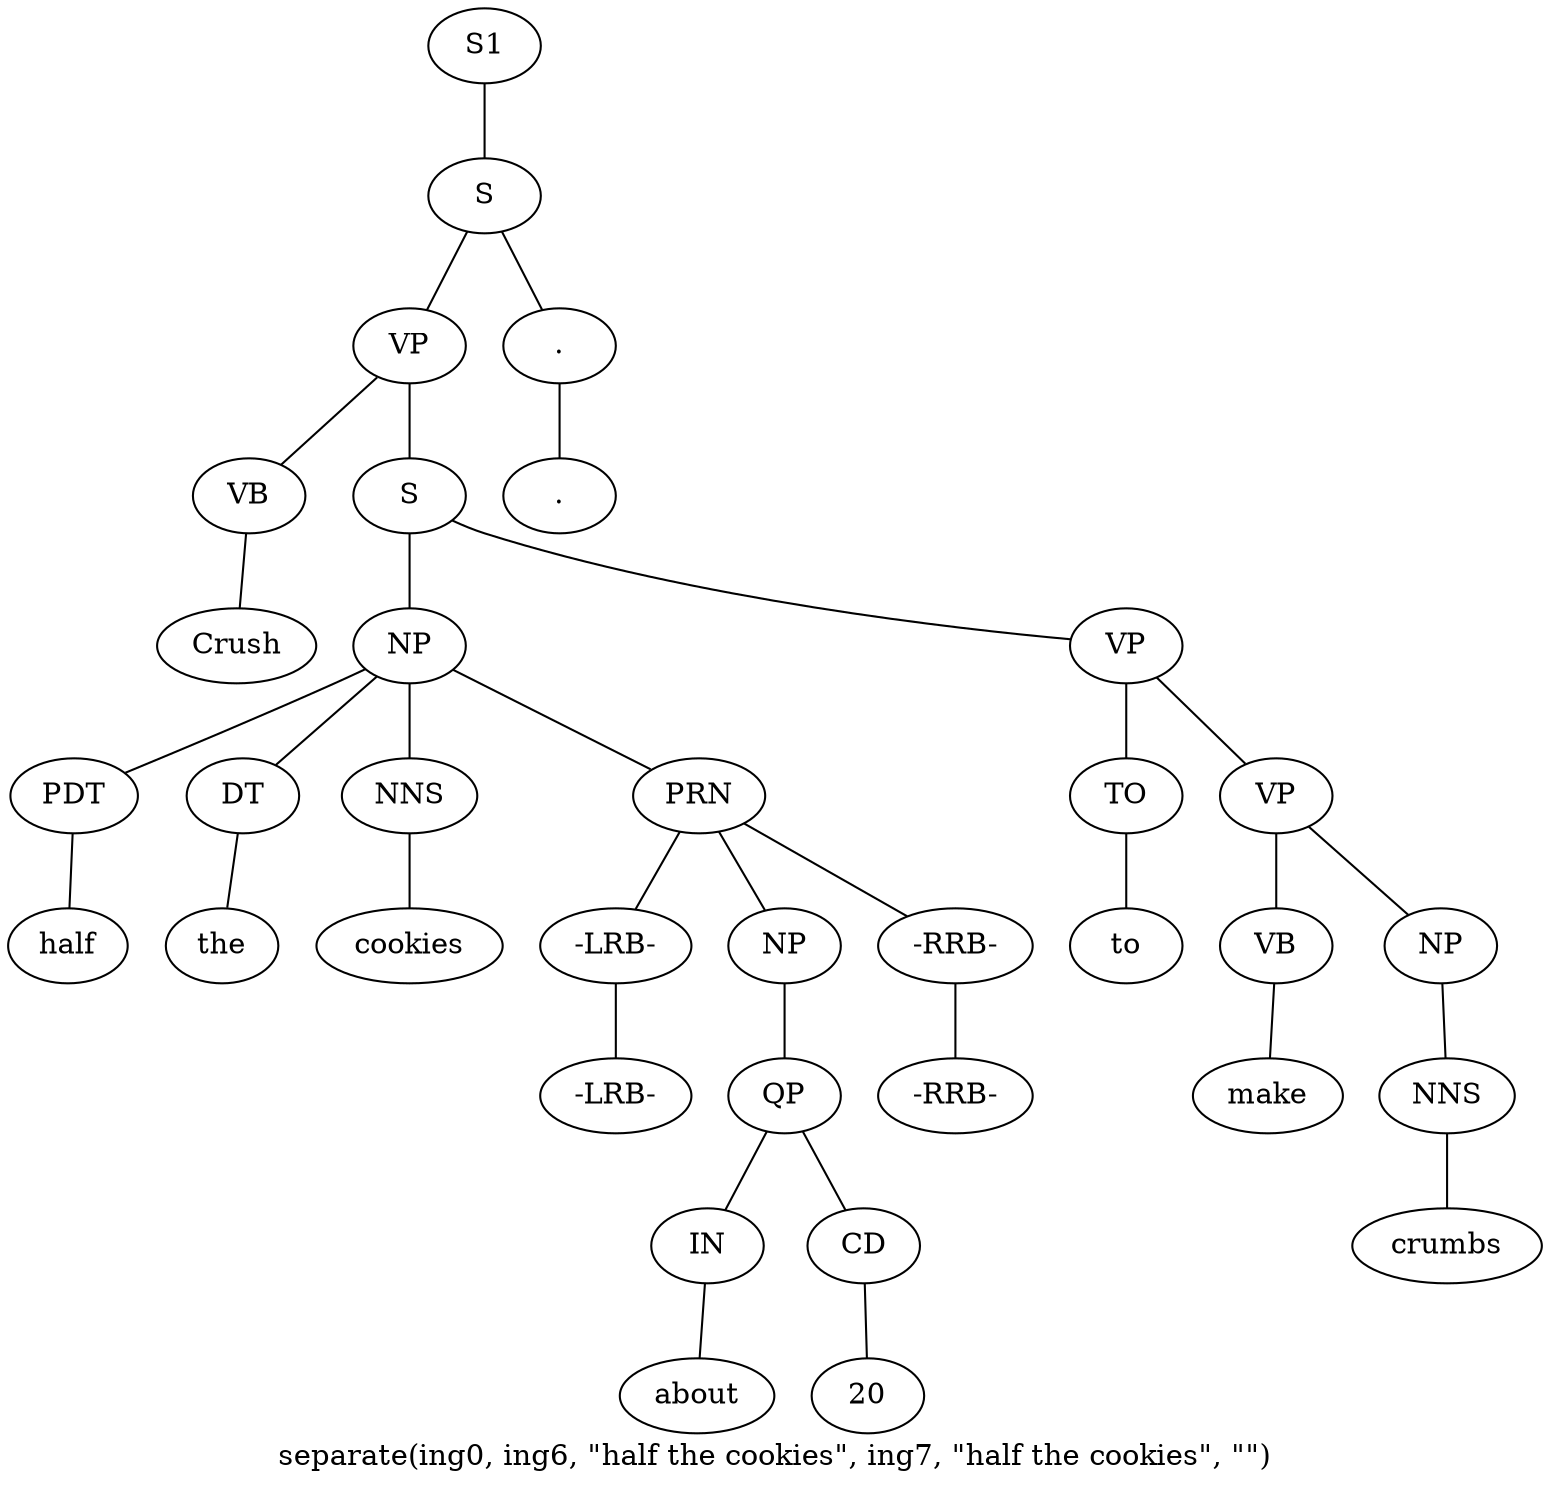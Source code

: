 graph SyntaxGraph {
	label = "separate(ing0, ing6, \"half the cookies\", ing7, \"half the cookies\", \"\")";
	Node0 [label="S1"];
	Node1 [label="S"];
	Node2 [label="VP"];
	Node3 [label="VB"];
	Node4 [label="Crush"];
	Node5 [label="S"];
	Node6 [label="NP"];
	Node7 [label="PDT"];
	Node8 [label="half"];
	Node9 [label="DT"];
	Node10 [label="the"];
	Node11 [label="NNS"];
	Node12 [label="cookies"];
	Node13 [label="PRN"];
	Node14 [label="-LRB-"];
	Node15 [label="-LRB-"];
	Node16 [label="NP"];
	Node17 [label="QP"];
	Node18 [label="IN"];
	Node19 [label="about"];
	Node20 [label="CD"];
	Node21 [label="20"];
	Node22 [label="-RRB-"];
	Node23 [label="-RRB-"];
	Node24 [label="VP"];
	Node25 [label="TO"];
	Node26 [label="to"];
	Node27 [label="VP"];
	Node28 [label="VB"];
	Node29 [label="make"];
	Node30 [label="NP"];
	Node31 [label="NNS"];
	Node32 [label="crumbs"];
	Node33 [label="."];
	Node34 [label="."];

	Node0 -- Node1;
	Node1 -- Node2;
	Node1 -- Node33;
	Node2 -- Node3;
	Node2 -- Node5;
	Node3 -- Node4;
	Node5 -- Node6;
	Node5 -- Node24;
	Node6 -- Node7;
	Node6 -- Node9;
	Node6 -- Node11;
	Node6 -- Node13;
	Node7 -- Node8;
	Node9 -- Node10;
	Node11 -- Node12;
	Node13 -- Node14;
	Node13 -- Node16;
	Node13 -- Node22;
	Node14 -- Node15;
	Node16 -- Node17;
	Node17 -- Node18;
	Node17 -- Node20;
	Node18 -- Node19;
	Node20 -- Node21;
	Node22 -- Node23;
	Node24 -- Node25;
	Node24 -- Node27;
	Node25 -- Node26;
	Node27 -- Node28;
	Node27 -- Node30;
	Node28 -- Node29;
	Node30 -- Node31;
	Node31 -- Node32;
	Node33 -- Node34;
}